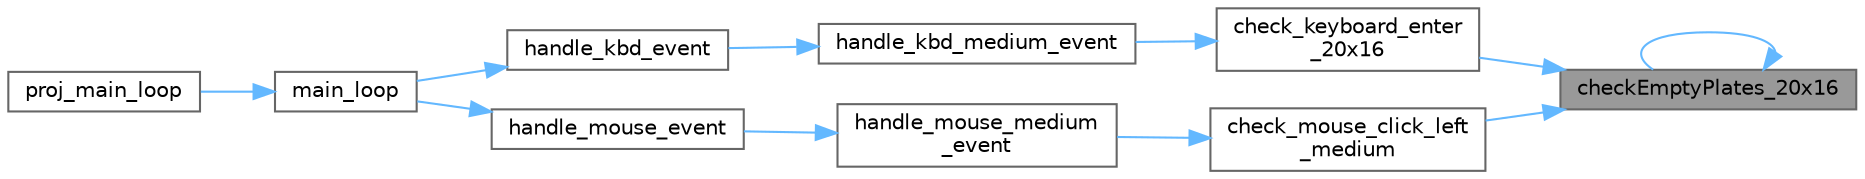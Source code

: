 digraph "checkEmptyPlates_20x16"
{
 // LATEX_PDF_SIZE
  bgcolor="transparent";
  edge [fontname=Helvetica,fontsize=10,labelfontname=Helvetica,labelfontsize=10];
  node [fontname=Helvetica,fontsize=10,shape=box,height=0.2,width=0.4];
  rankdir="RL";
  Node1 [label="checkEmptyPlates_20x16",height=0.2,width=0.4,color="gray40", fillcolor="grey60", style="filled", fontcolor="black",tooltip="This function is responsible for checking and revealing empty plates in a 20x16 board."];
  Node1 -> Node2 [dir="back",color="steelblue1",style="solid"];
  Node2 [label="check_keyboard_enter\l_20x16",height=0.2,width=0.4,color="grey40", fillcolor="white", style="filled",URL="$game__state_8c.html#a50eccb2a37ab49df20679f9fd2b8aa0c",tooltip="This function checks for the 'Enter' key press on the keyboard in a 20x16 grid."];
  Node2 -> Node3 [dir="back",color="steelblue1",style="solid"];
  Node3 [label="handle_kbd_medium_event",height=0.2,width=0.4,color="grey40", fillcolor="white", style="filled",URL="$kbc__event__handler_8c.html#a6251bb316a8a74095d477b95b3381923",tooltip="This function handles keyboard events specific to the medium state."];
  Node3 -> Node4 [dir="back",color="steelblue1",style="solid"];
  Node4 [label="handle_kbd_event",height=0.2,width=0.4,color="grey40", fillcolor="white", style="filled",URL="$kbc__event__handler_8c.html#a8f953f3d6c73d1b602907e7e4a2426e8",tooltip="This function handles keyboard events by dispatching them to the appropriate event handler based on t..."];
  Node4 -> Node5 [dir="back",color="steelblue1",style="solid"];
  Node5 [label="main_loop",height=0.2,width=0.4,color="grey40", fillcolor="white", style="filled",URL="$int__manager_8c.html#a24285aea4a27f96c321b2628788e9a57",tooltip="Main loop of the system. This function enters the main loop of the system and continuously waits for ..."];
  Node5 -> Node6 [dir="back",color="steelblue1",style="solid"];
  Node6 [label="proj_main_loop",height=0.2,width=0.4,color="grey40", fillcolor="white", style="filled",URL="$main_8c.html#a2a16f651eccbd248e1ad3b3b924b143b",tooltip=" "];
  Node1 -> Node7 [dir="back",color="steelblue1",style="solid"];
  Node7 [label="check_mouse_click_left\l_medium",height=0.2,width=0.4,color="grey40", fillcolor="white", style="filled",URL="$game__state_8c.html#a687ba83630e1bf3e38216dd348c667c4",tooltip="This function checks for a left mouse click in the medium mode."];
  Node7 -> Node8 [dir="back",color="steelblue1",style="solid"];
  Node8 [label="handle_mouse_medium\l_event",height=0.2,width=0.4,color="grey40", fillcolor="white", style="filled",URL="$mouse__event__handler_8c.html#a8ea88ecba779635e9f2118f8e29436b0",tooltip="This function handles the mouse event that occurs in the medium game mode."];
  Node8 -> Node9 [dir="back",color="steelblue1",style="solid"];
  Node9 [label="handle_mouse_event",height=0.2,width=0.4,color="grey40", fillcolor="white", style="filled",URL="$mouse__event__handler_8c.html#a2b4320aed33d44e042e51170d7ab66f3",tooltip="This function handles mouse events based on the current program state."];
  Node9 -> Node5 [dir="back",color="steelblue1",style="solid"];
  Node1 -> Node1 [dir="back",color="steelblue1",style="solid"];
}
